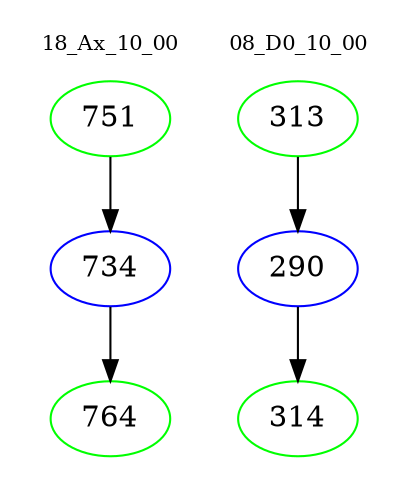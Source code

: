 digraph{
subgraph cluster_0 {
color = white
label = "18_Ax_10_00";
fontsize=10;
T0_751 [label="751", color="green"]
T0_751 -> T0_734 [color="black"]
T0_734 [label="734", color="blue"]
T0_734 -> T0_764 [color="black"]
T0_764 [label="764", color="green"]
}
subgraph cluster_1 {
color = white
label = "08_D0_10_00";
fontsize=10;
T1_313 [label="313", color="green"]
T1_313 -> T1_290 [color="black"]
T1_290 [label="290", color="blue"]
T1_290 -> T1_314 [color="black"]
T1_314 [label="314", color="green"]
}
}
